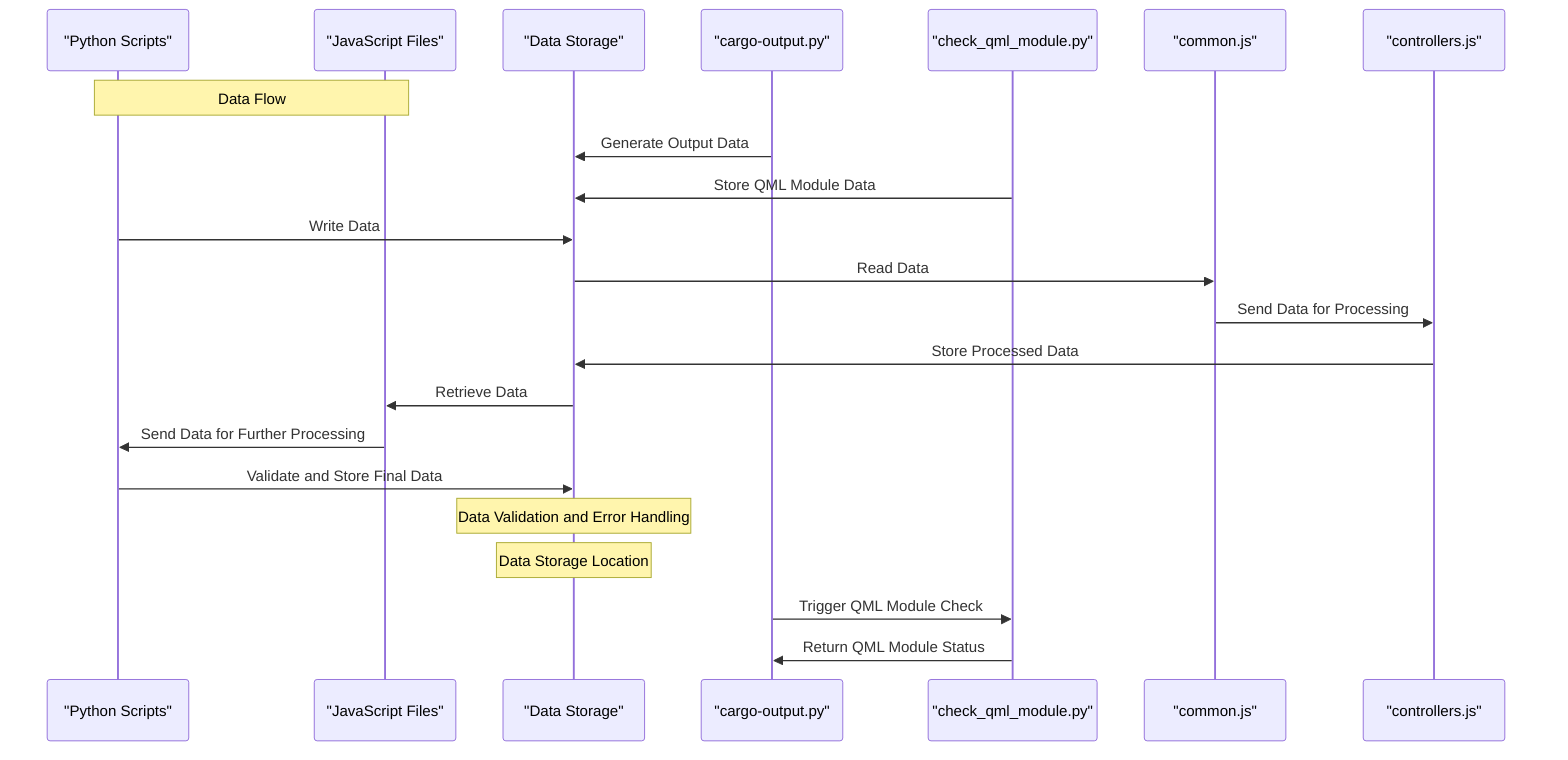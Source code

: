 sequenceDiagram
    participant PythonScript as "Python Scripts"
    participant JavaScript as "JavaScript Files"
    participant DataStorage as "Data Storage"
    participant CargoOutput as "cargo-output.py"
    participant CheckQMLModule as "check_qml_module.py"
    participant CommonJS as "common.js"
    participant ControllersJS as "controllers.js"

    note over PythonScript,JavaScript: Data Flow
    CargoOutput->>DataStorage: Generate Output Data
    CheckQMLModule->>DataStorage: Store QML Module Data
    PythonScript->>DataStorage: Write Data
    DataStorage->>CommonJS: Read Data
    CommonJS->>ControllersJS: Send Data for Processing
    ControllersJS->>DataStorage: Store Processed Data
    DataStorage->>JavaScript: Retrieve Data
    JavaScript->>PythonScript: Send Data for Further Processing
    PythonScript->>DataStorage: Validate and Store Final Data
    note over DataStorage: Data Validation and Error Handling
    note over DataStorage: Data Storage Location
    CargoOutput->>CheckQMLModule: Trigger QML Module Check
    CheckQMLModule->>CargoOutput: Return QML Module Status